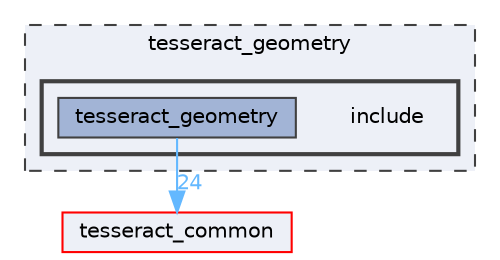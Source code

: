 digraph "tesseract_geometry/include"
{
 // LATEX_PDF_SIZE
  bgcolor="transparent";
  edge [fontname=Helvetica,fontsize=10,labelfontname=Helvetica,labelfontsize=10];
  node [fontname=Helvetica,fontsize=10,shape=box,height=0.2,width=0.4];
  compound=true
  subgraph clusterdir_48d618810f42ebb74ce6e28217206bba {
    graph [ bgcolor="#edf0f7", pencolor="grey25", label="tesseract_geometry", fontname=Helvetica,fontsize=10 style="filled,dashed", URL="dir_48d618810f42ebb74ce6e28217206bba.html",tooltip=""]
  subgraph clusterdir_3e64adf61603040208d11bd9b87bd5fd {
    graph [ bgcolor="#edf0f7", pencolor="grey25", label="", fontname=Helvetica,fontsize=10 style="filled,bold", URL="dir_3e64adf61603040208d11bd9b87bd5fd.html",tooltip=""]
    dir_3e64adf61603040208d11bd9b87bd5fd [shape=plaintext, label="include"];
  dir_7d3730938ebeb6052a8dcd4ceae68cbd [label="tesseract_geometry", fillcolor="#a2b4d6", color="grey25", style="filled", URL="dir_7d3730938ebeb6052a8dcd4ceae68cbd.html",tooltip=""];
  }
  }
  dir_8430b83f3af685b4c96d298a32e9aa37 [label="tesseract_common", fillcolor="#edf0f7", color="red", style="filled", URL="dir_8430b83f3af685b4c96d298a32e9aa37.html",tooltip=""];
  dir_7d3730938ebeb6052a8dcd4ceae68cbd->dir_8430b83f3af685b4c96d298a32e9aa37 [headlabel="24", labeldistance=1.5 headhref="dir_000080_000075.html" color="steelblue1" fontcolor="steelblue1"];
}
